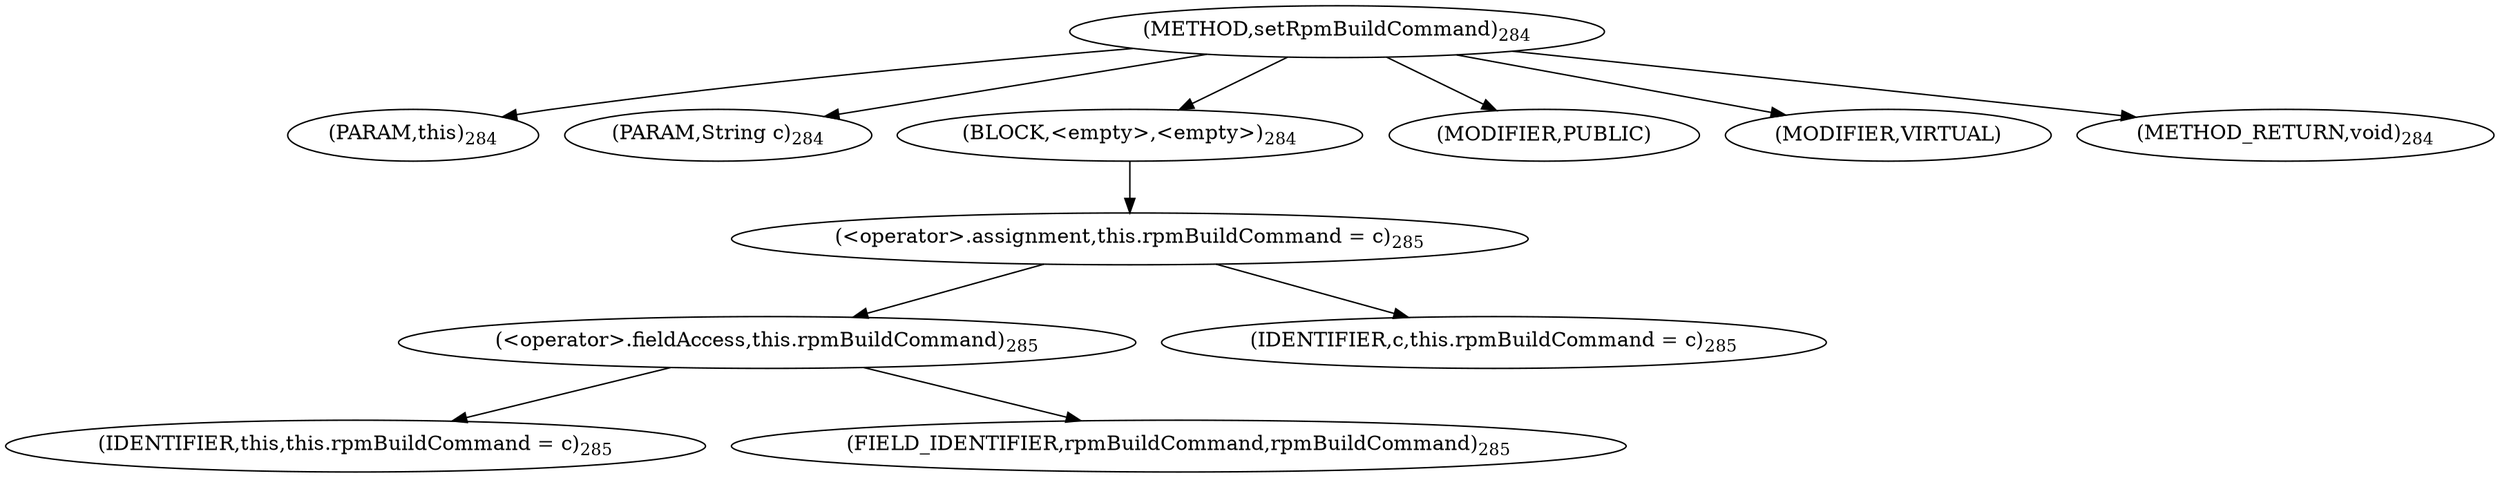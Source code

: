 digraph "setRpmBuildCommand" {  
"558" [label = <(METHOD,setRpmBuildCommand)<SUB>284</SUB>> ]
"47" [label = <(PARAM,this)<SUB>284</SUB>> ]
"559" [label = <(PARAM,String c)<SUB>284</SUB>> ]
"560" [label = <(BLOCK,&lt;empty&gt;,&lt;empty&gt;)<SUB>284</SUB>> ]
"561" [label = <(&lt;operator&gt;.assignment,this.rpmBuildCommand = c)<SUB>285</SUB>> ]
"562" [label = <(&lt;operator&gt;.fieldAccess,this.rpmBuildCommand)<SUB>285</SUB>> ]
"46" [label = <(IDENTIFIER,this,this.rpmBuildCommand = c)<SUB>285</SUB>> ]
"563" [label = <(FIELD_IDENTIFIER,rpmBuildCommand,rpmBuildCommand)<SUB>285</SUB>> ]
"564" [label = <(IDENTIFIER,c,this.rpmBuildCommand = c)<SUB>285</SUB>> ]
"565" [label = <(MODIFIER,PUBLIC)> ]
"566" [label = <(MODIFIER,VIRTUAL)> ]
"567" [label = <(METHOD_RETURN,void)<SUB>284</SUB>> ]
  "558" -> "47" 
  "558" -> "559" 
  "558" -> "560" 
  "558" -> "565" 
  "558" -> "566" 
  "558" -> "567" 
  "560" -> "561" 
  "561" -> "562" 
  "561" -> "564" 
  "562" -> "46" 
  "562" -> "563" 
}
